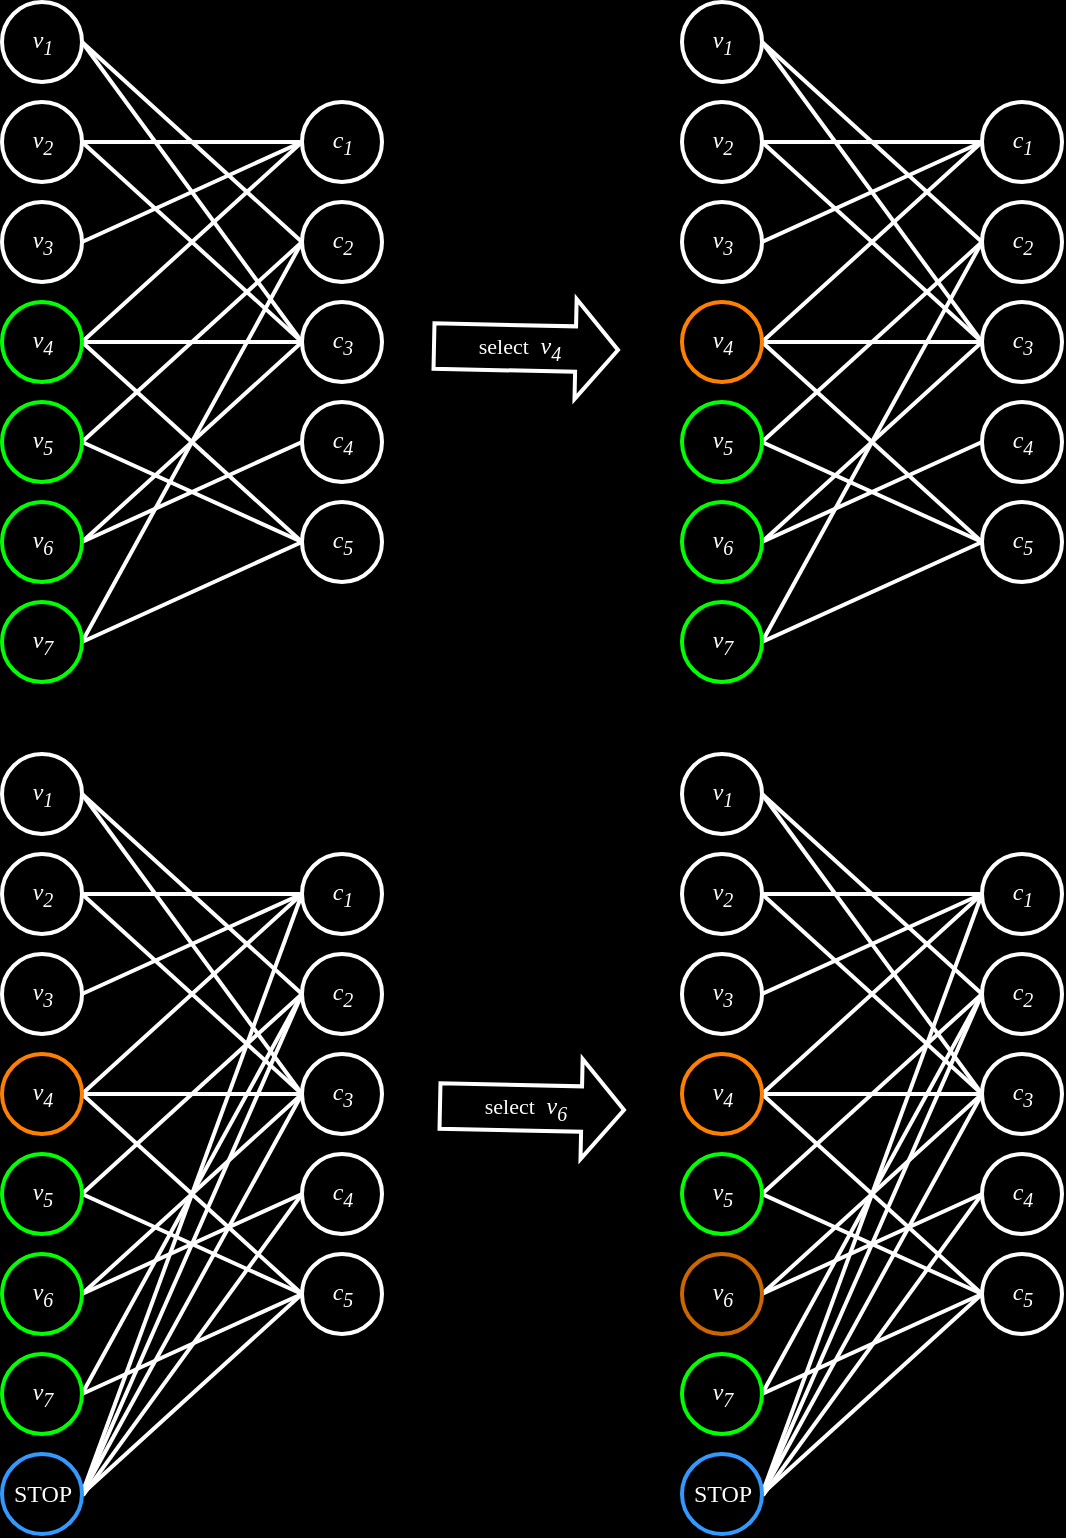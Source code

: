 <mxfile version="22.1.17" type="github">
  <diagram name="第 1 页" id="nhE841UUwjjlUFFot7gs">
    <mxGraphModel dx="1155" dy="654" grid="0" gridSize="10" guides="1" tooltips="1" connect="1" arrows="1" fold="1" page="1" pageScale="1" pageWidth="827" pageHeight="1169" background="#000000" math="0" shadow="0">
      <root>
        <mxCell id="0" />
        <mxCell id="1" parent="0" />
        <mxCell id="m7B9csSSpckp7PrpWBlc-17" style="edgeStyle=none;rounded=0;orthogonalLoop=1;jettySize=auto;html=1;exitX=1;exitY=0.5;exitDx=0;exitDy=0;entryX=0;entryY=0.5;entryDx=0;entryDy=0;strokeColor=#FFFFFF;endArrow=none;endFill=0;strokeWidth=2;" edge="1" parent="1" source="m7B9csSSpckp7PrpWBlc-4" target="m7B9csSSpckp7PrpWBlc-8">
          <mxGeometry relative="1" as="geometry" />
        </mxCell>
        <mxCell id="m7B9csSSpckp7PrpWBlc-20" style="edgeStyle=none;shape=connector;rounded=0;orthogonalLoop=1;jettySize=auto;html=1;exitX=1;exitY=0.5;exitDx=0;exitDy=0;entryX=0;entryY=0.5;entryDx=0;entryDy=0;labelBackgroundColor=default;strokeColor=#FFFFFF;align=center;verticalAlign=middle;fontFamily=Helvetica;fontSize=11;fontColor=default;endArrow=none;endFill=0;strokeWidth=2;" edge="1" parent="1" source="m7B9csSSpckp7PrpWBlc-1" target="m7B9csSSpckp7PrpWBlc-9">
          <mxGeometry relative="1" as="geometry" />
        </mxCell>
        <mxCell id="m7B9csSSpckp7PrpWBlc-22" style="edgeStyle=none;shape=connector;rounded=0;orthogonalLoop=1;jettySize=auto;html=1;exitX=1;exitY=0.5;exitDx=0;exitDy=0;entryX=0;entryY=0.5;entryDx=0;entryDy=0;labelBackgroundColor=default;strokeColor=#FFFFFF;align=center;verticalAlign=middle;fontFamily=Helvetica;fontSize=11;fontColor=default;endArrow=none;endFill=0;strokeWidth=2;" edge="1" parent="1" source="m7B9csSSpckp7PrpWBlc-1" target="m7B9csSSpckp7PrpWBlc-10">
          <mxGeometry relative="1" as="geometry" />
        </mxCell>
        <mxCell id="m7B9csSSpckp7PrpWBlc-1" value="&lt;i&gt;&lt;font face=&quot;Times New Roman&quot;&gt;v&lt;sub&gt;1&lt;/sub&gt;&lt;/font&gt;&lt;/i&gt;" style="ellipse;html=1;aspect=fixed;labelBackgroundColor=#000000;fontColor=#FFFFFF;fillColor=#000000;strokeColor=#FFFFFF;strokeWidth=2;" vertex="1" parent="1">
          <mxGeometry x="132" y="71" width="40" height="40" as="geometry" />
        </mxCell>
        <mxCell id="m7B9csSSpckp7PrpWBlc-19" style="edgeStyle=none;shape=connector;rounded=0;orthogonalLoop=1;jettySize=auto;html=1;exitX=1;exitY=0.5;exitDx=0;exitDy=0;labelBackgroundColor=default;strokeColor=#FFFFFF;align=center;verticalAlign=middle;fontFamily=Helvetica;fontSize=11;fontColor=default;endArrow=none;endFill=0;strokeWidth=2;" edge="1" parent="1" source="m7B9csSSpckp7PrpWBlc-2" target="m7B9csSSpckp7PrpWBlc-8">
          <mxGeometry relative="1" as="geometry" />
        </mxCell>
        <mxCell id="m7B9csSSpckp7PrpWBlc-23" style="edgeStyle=none;shape=connector;rounded=0;orthogonalLoop=1;jettySize=auto;html=1;exitX=1;exitY=0.5;exitDx=0;exitDy=0;labelBackgroundColor=default;strokeColor=#FFFFFF;align=center;verticalAlign=middle;fontFamily=Helvetica;fontSize=11;fontColor=default;endArrow=none;endFill=0;entryX=0;entryY=0.5;entryDx=0;entryDy=0;strokeWidth=2;" edge="1" parent="1" source="m7B9csSSpckp7PrpWBlc-2" target="m7B9csSSpckp7PrpWBlc-10">
          <mxGeometry relative="1" as="geometry">
            <mxPoint x="278" y="239.143" as="targetPoint" />
          </mxGeometry>
        </mxCell>
        <mxCell id="m7B9csSSpckp7PrpWBlc-2" value="&lt;i&gt;&lt;font face=&quot;Times New Roman&quot;&gt;v&lt;sub&gt;2&lt;/sub&gt;&lt;/font&gt;&lt;/i&gt;" style="ellipse;html=1;aspect=fixed;labelBackgroundColor=#000000;fontColor=#FFFFFF;fillColor=#000000;strokeColor=#FFFFFF;strokeWidth=2;" vertex="1" parent="1">
          <mxGeometry x="132" y="121" width="40" height="40" as="geometry" />
        </mxCell>
        <mxCell id="m7B9csSSpckp7PrpWBlc-21" style="edgeStyle=none;shape=connector;rounded=0;orthogonalLoop=1;jettySize=auto;html=1;exitX=1;exitY=0.5;exitDx=0;exitDy=0;entryX=0;entryY=0.5;entryDx=0;entryDy=0;labelBackgroundColor=default;strokeColor=#FFFFFF;align=center;verticalAlign=middle;fontFamily=Helvetica;fontSize=11;fontColor=default;endArrow=none;endFill=0;strokeWidth=2;" edge="1" parent="1" source="m7B9csSSpckp7PrpWBlc-3" target="m7B9csSSpckp7PrpWBlc-8">
          <mxGeometry relative="1" as="geometry" />
        </mxCell>
        <mxCell id="m7B9csSSpckp7PrpWBlc-3" value="&lt;i&gt;&lt;font face=&quot;Times New Roman&quot;&gt;v&lt;sub&gt;3&lt;/sub&gt;&lt;/font&gt;&lt;/i&gt;" style="ellipse;html=1;aspect=fixed;labelBackgroundColor=#000000;fontColor=#FFFFFF;fillColor=#000000;strokeColor=#FFFFFF;strokeWidth=2;" vertex="1" parent="1">
          <mxGeometry x="132" y="171" width="40" height="40" as="geometry" />
        </mxCell>
        <mxCell id="m7B9csSSpckp7PrpWBlc-25" style="edgeStyle=none;shape=connector;rounded=0;orthogonalLoop=1;jettySize=auto;html=1;exitX=1;exitY=0.5;exitDx=0;exitDy=0;entryX=0;entryY=0.5;entryDx=0;entryDy=0;labelBackgroundColor=default;strokeColor=#FFFFFF;align=center;verticalAlign=middle;fontFamily=Helvetica;fontSize=11;fontColor=default;endArrow=none;endFill=0;strokeWidth=2;" edge="1" parent="1" source="m7B9csSSpckp7PrpWBlc-4" target="m7B9csSSpckp7PrpWBlc-12">
          <mxGeometry relative="1" as="geometry" />
        </mxCell>
        <mxCell id="m7B9csSSpckp7PrpWBlc-29" style="edgeStyle=none;shape=connector;rounded=0;orthogonalLoop=1;jettySize=auto;html=1;exitX=1;exitY=0.5;exitDx=0;exitDy=0;entryX=0;entryY=0.5;entryDx=0;entryDy=0;labelBackgroundColor=default;strokeColor=#FFFFFF;align=center;verticalAlign=middle;fontFamily=Helvetica;fontSize=11;fontColor=default;endArrow=none;endFill=0;strokeWidth=2;" edge="1" parent="1" source="m7B9csSSpckp7PrpWBlc-4" target="m7B9csSSpckp7PrpWBlc-10">
          <mxGeometry relative="1" as="geometry" />
        </mxCell>
        <mxCell id="m7B9csSSpckp7PrpWBlc-4" value="&lt;i&gt;&lt;font face=&quot;Times New Roman&quot;&gt;v&lt;sub&gt;4&lt;/sub&gt;&lt;/font&gt;&lt;/i&gt;" style="ellipse;html=1;aspect=fixed;labelBackgroundColor=#000000;fontColor=#FFFFFF;fillColor=#000000;strokeColor=#00FF00;strokeWidth=2;" vertex="1" parent="1">
          <mxGeometry x="132" y="221" width="40" height="40" as="geometry" />
        </mxCell>
        <mxCell id="m7B9csSSpckp7PrpWBlc-24" style="edgeStyle=none;shape=connector;rounded=0;orthogonalLoop=1;jettySize=auto;html=1;exitX=1;exitY=0.5;exitDx=0;exitDy=0;entryX=0;entryY=0.5;entryDx=0;entryDy=0;labelBackgroundColor=default;strokeColor=#FFFFFF;align=center;verticalAlign=middle;fontFamily=Helvetica;fontSize=11;fontColor=default;endArrow=none;endFill=0;strokeWidth=2;" edge="1" parent="1" source="m7B9csSSpckp7PrpWBlc-5" target="m7B9csSSpckp7PrpWBlc-9">
          <mxGeometry relative="1" as="geometry" />
        </mxCell>
        <mxCell id="m7B9csSSpckp7PrpWBlc-30" style="edgeStyle=none;shape=connector;rounded=0;orthogonalLoop=1;jettySize=auto;html=1;exitX=1;exitY=0.5;exitDx=0;exitDy=0;entryX=0;entryY=0.5;entryDx=0;entryDy=0;labelBackgroundColor=default;strokeColor=#FFFFFF;align=center;verticalAlign=middle;fontFamily=Helvetica;fontSize=11;fontColor=default;endArrow=none;endFill=0;strokeWidth=2;" edge="1" parent="1" source="m7B9csSSpckp7PrpWBlc-5" target="m7B9csSSpckp7PrpWBlc-12">
          <mxGeometry relative="1" as="geometry" />
        </mxCell>
        <mxCell id="m7B9csSSpckp7PrpWBlc-5" value="&lt;i&gt;&lt;font face=&quot;Times New Roman&quot;&gt;v&lt;sub&gt;5&lt;/sub&gt;&lt;/font&gt;&lt;/i&gt;" style="ellipse;html=1;aspect=fixed;labelBackgroundColor=#000000;fontColor=#FFFFFF;fillColor=#000000;strokeColor=#00FF00;strokeWidth=2;" vertex="1" parent="1">
          <mxGeometry x="132" y="271" width="40" height="40" as="geometry" />
        </mxCell>
        <mxCell id="m7B9csSSpckp7PrpWBlc-26" style="edgeStyle=none;shape=connector;rounded=0;orthogonalLoop=1;jettySize=auto;html=1;exitX=1;exitY=0.5;exitDx=0;exitDy=0;entryX=0;entryY=0.5;entryDx=0;entryDy=0;labelBackgroundColor=default;strokeColor=#FFFFFF;align=center;verticalAlign=middle;fontFamily=Helvetica;fontSize=11;fontColor=default;endArrow=none;endFill=0;strokeWidth=2;" edge="1" parent="1" source="m7B9csSSpckp7PrpWBlc-6" target="m7B9csSSpckp7PrpWBlc-10">
          <mxGeometry relative="1" as="geometry" />
        </mxCell>
        <mxCell id="m7B9csSSpckp7PrpWBlc-28" style="edgeStyle=none;shape=connector;rounded=0;orthogonalLoop=1;jettySize=auto;html=1;exitX=1;exitY=0.5;exitDx=0;exitDy=0;entryX=0;entryY=0.5;entryDx=0;entryDy=0;labelBackgroundColor=default;strokeColor=#FFFFFF;align=center;verticalAlign=middle;fontFamily=Helvetica;fontSize=11;fontColor=default;endArrow=none;endFill=0;strokeWidth=2;" edge="1" parent="1" source="m7B9csSSpckp7PrpWBlc-6" target="m7B9csSSpckp7PrpWBlc-11">
          <mxGeometry relative="1" as="geometry" />
        </mxCell>
        <mxCell id="m7B9csSSpckp7PrpWBlc-6" value="&lt;i&gt;&lt;font face=&quot;Times New Roman&quot;&gt;v&lt;sub&gt;6&lt;/sub&gt;&lt;/font&gt;&lt;/i&gt;" style="ellipse;html=1;aspect=fixed;labelBackgroundColor=#000000;fontColor=#FFFFFF;fillColor=#000000;strokeColor=#00FF00;strokeWidth=2;" vertex="1" parent="1">
          <mxGeometry x="132" y="321" width="40" height="40" as="geometry" />
        </mxCell>
        <mxCell id="m7B9csSSpckp7PrpWBlc-27" style="edgeStyle=none;shape=connector;rounded=0;orthogonalLoop=1;jettySize=auto;html=1;exitX=1;exitY=0.5;exitDx=0;exitDy=0;entryX=0;entryY=0.5;entryDx=0;entryDy=0;labelBackgroundColor=default;strokeColor=#FFFFFF;align=center;verticalAlign=middle;fontFamily=Helvetica;fontSize=11;fontColor=default;endArrow=none;endFill=0;strokeWidth=2;" edge="1" parent="1" source="m7B9csSSpckp7PrpWBlc-7" target="m7B9csSSpckp7PrpWBlc-12">
          <mxGeometry relative="1" as="geometry" />
        </mxCell>
        <mxCell id="m7B9csSSpckp7PrpWBlc-31" style="edgeStyle=none;shape=connector;rounded=0;orthogonalLoop=1;jettySize=auto;html=1;exitX=1;exitY=0.5;exitDx=0;exitDy=0;entryX=0;entryY=0.5;entryDx=0;entryDy=0;labelBackgroundColor=default;strokeColor=#FFFFFF;align=center;verticalAlign=middle;fontFamily=Helvetica;fontSize=11;fontColor=default;endArrow=none;endFill=0;strokeWidth=2;" edge="1" parent="1" source="m7B9csSSpckp7PrpWBlc-7" target="m7B9csSSpckp7PrpWBlc-9">
          <mxGeometry relative="1" as="geometry" />
        </mxCell>
        <mxCell id="m7B9csSSpckp7PrpWBlc-7" value="&lt;i&gt;&lt;font face=&quot;Times New Roman&quot;&gt;v&lt;sub&gt;7&lt;/sub&gt;&lt;/font&gt;&lt;/i&gt;" style="ellipse;html=1;aspect=fixed;labelBackgroundColor=#000000;fontColor=#FFFFFF;fillColor=#000000;strokeColor=#00FF00;strokeWidth=2;" vertex="1" parent="1">
          <mxGeometry x="132" y="371" width="40" height="40" as="geometry" />
        </mxCell>
        <mxCell id="m7B9csSSpckp7PrpWBlc-8" value="&lt;i&gt;&lt;font face=&quot;Times New Roman&quot;&gt;c&lt;sub&gt;1&lt;/sub&gt;&lt;/font&gt;&lt;/i&gt;" style="ellipse;html=1;aspect=fixed;labelBackgroundColor=#000000;fontColor=#FFFFFF;fillColor=#000000;strokeColor=#FFFFFF;strokeWidth=2;" vertex="1" parent="1">
          <mxGeometry x="282" y="121" width="40" height="40" as="geometry" />
        </mxCell>
        <mxCell id="m7B9csSSpckp7PrpWBlc-9" value="&lt;i&gt;&lt;font face=&quot;Times New Roman&quot;&gt;c&lt;sub&gt;2&lt;/sub&gt;&lt;/font&gt;&lt;/i&gt;" style="ellipse;html=1;aspect=fixed;labelBackgroundColor=#000000;fontColor=#FFFFFF;fillColor=#000000;strokeColor=#FFFFFF;strokeWidth=2;" vertex="1" parent="1">
          <mxGeometry x="282" y="171" width="40" height="40" as="geometry" />
        </mxCell>
        <mxCell id="m7B9csSSpckp7PrpWBlc-10" value="&lt;i&gt;&lt;font face=&quot;Times New Roman&quot;&gt;c&lt;sub&gt;3&lt;/sub&gt;&lt;/font&gt;&lt;/i&gt;" style="ellipse;html=1;aspect=fixed;labelBackgroundColor=#000000;fontColor=#FFFFFF;fillColor=#000000;strokeColor=#FFFFFF;strokeWidth=2;" vertex="1" parent="1">
          <mxGeometry x="282" y="221" width="40" height="40" as="geometry" />
        </mxCell>
        <mxCell id="m7B9csSSpckp7PrpWBlc-11" value="&lt;i&gt;&lt;font face=&quot;Times New Roman&quot;&gt;c&lt;sub&gt;4&lt;/sub&gt;&lt;/font&gt;&lt;/i&gt;" style="ellipse;html=1;aspect=fixed;labelBackgroundColor=#000000;fontColor=#FFFFFF;fillColor=#000000;strokeColor=#FFFFFF;strokeWidth=2;" vertex="1" parent="1">
          <mxGeometry x="282" y="271" width="40" height="40" as="geometry" />
        </mxCell>
        <mxCell id="m7B9csSSpckp7PrpWBlc-12" value="&lt;i&gt;&lt;font face=&quot;Times New Roman&quot;&gt;c&lt;sub&gt;5&lt;/sub&gt;&lt;/font&gt;&lt;/i&gt;" style="ellipse;html=1;aspect=fixed;labelBackgroundColor=#000000;fontColor=#FFFFFF;fillColor=#000000;strokeColor=#FFFFFF;strokeWidth=2;" vertex="1" parent="1">
          <mxGeometry x="282" y="321" width="40" height="40" as="geometry" />
        </mxCell>
        <mxCell id="m7B9csSSpckp7PrpWBlc-32" style="edgeStyle=none;rounded=0;orthogonalLoop=1;jettySize=auto;html=1;exitX=1;exitY=0.5;exitDx=0;exitDy=0;entryX=0;entryY=0.5;entryDx=0;entryDy=0;strokeColor=#FFFFFF;endArrow=none;endFill=0;strokeWidth=2;" edge="1" parent="1" source="m7B9csSSpckp7PrpWBlc-43" target="m7B9csSSpckp7PrpWBlc-53">
          <mxGeometry relative="1" as="geometry" />
        </mxCell>
        <mxCell id="m7B9csSSpckp7PrpWBlc-33" style="edgeStyle=none;shape=connector;rounded=0;orthogonalLoop=1;jettySize=auto;html=1;exitX=1;exitY=0.5;exitDx=0;exitDy=0;entryX=0;entryY=0.5;entryDx=0;entryDy=0;labelBackgroundColor=default;strokeColor=#FFFFFF;align=center;verticalAlign=middle;fontFamily=Helvetica;fontSize=11;fontColor=default;endArrow=none;endFill=0;strokeWidth=2;" edge="1" parent="1" source="m7B9csSSpckp7PrpWBlc-35" target="m7B9csSSpckp7PrpWBlc-54">
          <mxGeometry relative="1" as="geometry" />
        </mxCell>
        <mxCell id="m7B9csSSpckp7PrpWBlc-34" style="edgeStyle=none;shape=connector;rounded=0;orthogonalLoop=1;jettySize=auto;html=1;exitX=1;exitY=0.5;exitDx=0;exitDy=0;entryX=0;entryY=0.5;entryDx=0;entryDy=0;labelBackgroundColor=default;strokeColor=#FFFFFF;align=center;verticalAlign=middle;fontFamily=Helvetica;fontSize=11;fontColor=default;endArrow=none;endFill=0;strokeWidth=2;" edge="1" parent="1" source="m7B9csSSpckp7PrpWBlc-35" target="m7B9csSSpckp7PrpWBlc-55">
          <mxGeometry relative="1" as="geometry" />
        </mxCell>
        <mxCell id="m7B9csSSpckp7PrpWBlc-35" value="&lt;i&gt;&lt;font face=&quot;Times New Roman&quot;&gt;v&lt;sub&gt;1&lt;/sub&gt;&lt;/font&gt;&lt;/i&gt;" style="ellipse;html=1;aspect=fixed;labelBackgroundColor=#000000;fontColor=#FFFFFF;fillColor=#000000;strokeColor=#FFFFFF;strokeWidth=2;" vertex="1" parent="1">
          <mxGeometry x="472" y="71" width="40" height="40" as="geometry" />
        </mxCell>
        <mxCell id="m7B9csSSpckp7PrpWBlc-36" style="edgeStyle=none;shape=connector;rounded=0;orthogonalLoop=1;jettySize=auto;html=1;exitX=1;exitY=0.5;exitDx=0;exitDy=0;labelBackgroundColor=default;strokeColor=#FFFFFF;align=center;verticalAlign=middle;fontFamily=Helvetica;fontSize=11;fontColor=default;endArrow=none;endFill=0;strokeWidth=2;" edge="1" parent="1" source="m7B9csSSpckp7PrpWBlc-38" target="m7B9csSSpckp7PrpWBlc-53">
          <mxGeometry relative="1" as="geometry" />
        </mxCell>
        <mxCell id="m7B9csSSpckp7PrpWBlc-37" style="edgeStyle=none;shape=connector;rounded=0;orthogonalLoop=1;jettySize=auto;html=1;exitX=1;exitY=0.5;exitDx=0;exitDy=0;labelBackgroundColor=default;strokeColor=#FFFFFF;align=center;verticalAlign=middle;fontFamily=Helvetica;fontSize=11;fontColor=default;endArrow=none;endFill=0;entryX=0;entryY=0.5;entryDx=0;entryDy=0;strokeWidth=2;" edge="1" parent="1" source="m7B9csSSpckp7PrpWBlc-38" target="m7B9csSSpckp7PrpWBlc-55">
          <mxGeometry relative="1" as="geometry">
            <mxPoint x="618" y="239.143" as="targetPoint" />
          </mxGeometry>
        </mxCell>
        <mxCell id="m7B9csSSpckp7PrpWBlc-38" value="&lt;i&gt;&lt;font face=&quot;Times New Roman&quot;&gt;v&lt;sub&gt;2&lt;/sub&gt;&lt;/font&gt;&lt;/i&gt;" style="ellipse;html=1;aspect=fixed;labelBackgroundColor=#000000;fontColor=#FFFFFF;fillColor=#000000;strokeColor=#FFFFFF;strokeWidth=2;" vertex="1" parent="1">
          <mxGeometry x="472" y="121" width="40" height="40" as="geometry" />
        </mxCell>
        <mxCell id="m7B9csSSpckp7PrpWBlc-39" style="edgeStyle=none;shape=connector;rounded=0;orthogonalLoop=1;jettySize=auto;html=1;exitX=1;exitY=0.5;exitDx=0;exitDy=0;entryX=0;entryY=0.5;entryDx=0;entryDy=0;labelBackgroundColor=default;strokeColor=#FFFFFF;align=center;verticalAlign=middle;fontFamily=Helvetica;fontSize=11;fontColor=default;endArrow=none;endFill=0;strokeWidth=2;" edge="1" parent="1" source="m7B9csSSpckp7PrpWBlc-40" target="m7B9csSSpckp7PrpWBlc-53">
          <mxGeometry relative="1" as="geometry" />
        </mxCell>
        <mxCell id="m7B9csSSpckp7PrpWBlc-40" value="&lt;i&gt;&lt;font face=&quot;Times New Roman&quot;&gt;v&lt;sub&gt;3&lt;/sub&gt;&lt;/font&gt;&lt;/i&gt;" style="ellipse;html=1;aspect=fixed;labelBackgroundColor=#000000;fontColor=#FFFFFF;fillColor=#000000;strokeColor=#FFFFFF;strokeWidth=2;" vertex="1" parent="1">
          <mxGeometry x="472" y="171" width="40" height="40" as="geometry" />
        </mxCell>
        <mxCell id="m7B9csSSpckp7PrpWBlc-41" style="edgeStyle=none;shape=connector;rounded=0;orthogonalLoop=1;jettySize=auto;html=1;exitX=1;exitY=0.5;exitDx=0;exitDy=0;entryX=0;entryY=0.5;entryDx=0;entryDy=0;labelBackgroundColor=default;strokeColor=#FFFFFF;align=center;verticalAlign=middle;fontFamily=Helvetica;fontSize=11;fontColor=default;endArrow=none;endFill=0;strokeWidth=2;" edge="1" parent="1" source="m7B9csSSpckp7PrpWBlc-43" target="m7B9csSSpckp7PrpWBlc-57">
          <mxGeometry relative="1" as="geometry" />
        </mxCell>
        <mxCell id="m7B9csSSpckp7PrpWBlc-42" style="edgeStyle=none;shape=connector;rounded=0;orthogonalLoop=1;jettySize=auto;html=1;exitX=1;exitY=0.5;exitDx=0;exitDy=0;entryX=0;entryY=0.5;entryDx=0;entryDy=0;labelBackgroundColor=default;strokeColor=#FFFFFF;align=center;verticalAlign=middle;fontFamily=Helvetica;fontSize=11;fontColor=default;endArrow=none;endFill=0;strokeWidth=2;" edge="1" parent="1" source="m7B9csSSpckp7PrpWBlc-43" target="m7B9csSSpckp7PrpWBlc-55">
          <mxGeometry relative="1" as="geometry" />
        </mxCell>
        <mxCell id="m7B9csSSpckp7PrpWBlc-43" value="&lt;i&gt;&lt;font face=&quot;Times New Roman&quot;&gt;v&lt;sub&gt;4&lt;/sub&gt;&lt;/font&gt;&lt;/i&gt;" style="ellipse;html=1;aspect=fixed;labelBackgroundColor=#000000;fontColor=#FFFFFF;fillColor=#000000;strokeColor=#FF8000;strokeWidth=2;" vertex="1" parent="1">
          <mxGeometry x="472" y="221" width="40" height="40" as="geometry" />
        </mxCell>
        <mxCell id="m7B9csSSpckp7PrpWBlc-44" style="edgeStyle=none;shape=connector;rounded=0;orthogonalLoop=1;jettySize=auto;html=1;exitX=1;exitY=0.5;exitDx=0;exitDy=0;entryX=0;entryY=0.5;entryDx=0;entryDy=0;labelBackgroundColor=default;strokeColor=#FFFFFF;align=center;verticalAlign=middle;fontFamily=Helvetica;fontSize=11;fontColor=default;endArrow=none;endFill=0;strokeWidth=2;" edge="1" parent="1" source="m7B9csSSpckp7PrpWBlc-46" target="m7B9csSSpckp7PrpWBlc-54">
          <mxGeometry relative="1" as="geometry" />
        </mxCell>
        <mxCell id="m7B9csSSpckp7PrpWBlc-45" style="edgeStyle=none;shape=connector;rounded=0;orthogonalLoop=1;jettySize=auto;html=1;exitX=1;exitY=0.5;exitDx=0;exitDy=0;entryX=0;entryY=0.5;entryDx=0;entryDy=0;labelBackgroundColor=default;strokeColor=#FFFFFF;align=center;verticalAlign=middle;fontFamily=Helvetica;fontSize=11;fontColor=default;endArrow=none;endFill=0;strokeWidth=2;" edge="1" parent="1" source="m7B9csSSpckp7PrpWBlc-46" target="m7B9csSSpckp7PrpWBlc-57">
          <mxGeometry relative="1" as="geometry" />
        </mxCell>
        <mxCell id="m7B9csSSpckp7PrpWBlc-46" value="&lt;i&gt;&lt;font face=&quot;Times New Roman&quot;&gt;v&lt;sub&gt;5&lt;/sub&gt;&lt;/font&gt;&lt;/i&gt;" style="ellipse;html=1;aspect=fixed;labelBackgroundColor=#000000;fontColor=#FFFFFF;fillColor=#000000;strokeColor=#00FF00;strokeWidth=2;" vertex="1" parent="1">
          <mxGeometry x="472" y="271" width="40" height="40" as="geometry" />
        </mxCell>
        <mxCell id="m7B9csSSpckp7PrpWBlc-47" style="edgeStyle=none;shape=connector;rounded=0;orthogonalLoop=1;jettySize=auto;html=1;exitX=1;exitY=0.5;exitDx=0;exitDy=0;entryX=0;entryY=0.5;entryDx=0;entryDy=0;labelBackgroundColor=default;strokeColor=#FFFFFF;align=center;verticalAlign=middle;fontFamily=Helvetica;fontSize=11;fontColor=default;endArrow=none;endFill=0;strokeWidth=2;" edge="1" parent="1" source="m7B9csSSpckp7PrpWBlc-49" target="m7B9csSSpckp7PrpWBlc-55">
          <mxGeometry relative="1" as="geometry" />
        </mxCell>
        <mxCell id="m7B9csSSpckp7PrpWBlc-48" style="edgeStyle=none;shape=connector;rounded=0;orthogonalLoop=1;jettySize=auto;html=1;exitX=1;exitY=0.5;exitDx=0;exitDy=0;entryX=0;entryY=0.5;entryDx=0;entryDy=0;labelBackgroundColor=default;strokeColor=#FFFFFF;align=center;verticalAlign=middle;fontFamily=Helvetica;fontSize=11;fontColor=default;endArrow=none;endFill=0;strokeWidth=2;" edge="1" parent="1" source="m7B9csSSpckp7PrpWBlc-49" target="m7B9csSSpckp7PrpWBlc-56">
          <mxGeometry relative="1" as="geometry" />
        </mxCell>
        <mxCell id="m7B9csSSpckp7PrpWBlc-49" value="&lt;i&gt;&lt;font face=&quot;Times New Roman&quot;&gt;v&lt;sub&gt;6&lt;/sub&gt;&lt;/font&gt;&lt;/i&gt;" style="ellipse;html=1;aspect=fixed;labelBackgroundColor=#000000;fontColor=#FFFFFF;fillColor=#000000;strokeColor=#00FF00;strokeWidth=2;" vertex="1" parent="1">
          <mxGeometry x="472" y="321" width="40" height="40" as="geometry" />
        </mxCell>
        <mxCell id="m7B9csSSpckp7PrpWBlc-50" style="edgeStyle=none;shape=connector;rounded=0;orthogonalLoop=1;jettySize=auto;html=1;exitX=1;exitY=0.5;exitDx=0;exitDy=0;entryX=0;entryY=0.5;entryDx=0;entryDy=0;labelBackgroundColor=default;strokeColor=#FFFFFF;align=center;verticalAlign=middle;fontFamily=Helvetica;fontSize=11;fontColor=default;endArrow=none;endFill=0;strokeWidth=2;" edge="1" parent="1" source="m7B9csSSpckp7PrpWBlc-52" target="m7B9csSSpckp7PrpWBlc-57">
          <mxGeometry relative="1" as="geometry" />
        </mxCell>
        <mxCell id="m7B9csSSpckp7PrpWBlc-51" style="edgeStyle=none;shape=connector;rounded=0;orthogonalLoop=1;jettySize=auto;html=1;exitX=1;exitY=0.5;exitDx=0;exitDy=0;entryX=0;entryY=0.5;entryDx=0;entryDy=0;labelBackgroundColor=default;strokeColor=#FFFFFF;align=center;verticalAlign=middle;fontFamily=Helvetica;fontSize=11;fontColor=default;endArrow=none;endFill=0;strokeWidth=2;" edge="1" parent="1" source="m7B9csSSpckp7PrpWBlc-52" target="m7B9csSSpckp7PrpWBlc-54">
          <mxGeometry relative="1" as="geometry" />
        </mxCell>
        <mxCell id="m7B9csSSpckp7PrpWBlc-52" value="&lt;i&gt;&lt;font face=&quot;Times New Roman&quot;&gt;v&lt;sub&gt;7&lt;/sub&gt;&lt;/font&gt;&lt;/i&gt;" style="ellipse;html=1;aspect=fixed;labelBackgroundColor=#000000;fontColor=#FFFFFF;fillColor=#000000;strokeColor=#00FF00;strokeWidth=2;" vertex="1" parent="1">
          <mxGeometry x="472" y="371" width="40" height="40" as="geometry" />
        </mxCell>
        <mxCell id="m7B9csSSpckp7PrpWBlc-53" value="&lt;i&gt;&lt;font face=&quot;Times New Roman&quot;&gt;c&lt;sub&gt;1&lt;/sub&gt;&lt;/font&gt;&lt;/i&gt;" style="ellipse;html=1;aspect=fixed;labelBackgroundColor=#000000;fontColor=#FFFFFF;fillColor=#000000;strokeColor=#FFFFFF;strokeWidth=2;" vertex="1" parent="1">
          <mxGeometry x="622" y="121" width="40" height="40" as="geometry" />
        </mxCell>
        <mxCell id="m7B9csSSpckp7PrpWBlc-54" value="&lt;i&gt;&lt;font face=&quot;Times New Roman&quot;&gt;c&lt;sub&gt;2&lt;/sub&gt;&lt;/font&gt;&lt;/i&gt;" style="ellipse;html=1;aspect=fixed;labelBackgroundColor=#000000;fontColor=#FFFFFF;fillColor=#000000;strokeColor=#FFFFFF;strokeWidth=2;" vertex="1" parent="1">
          <mxGeometry x="622" y="171" width="40" height="40" as="geometry" />
        </mxCell>
        <mxCell id="m7B9csSSpckp7PrpWBlc-55" value="&lt;i&gt;&lt;font face=&quot;Times New Roman&quot;&gt;c&lt;sub&gt;3&lt;/sub&gt;&lt;/font&gt;&lt;/i&gt;" style="ellipse;html=1;aspect=fixed;labelBackgroundColor=#000000;fontColor=#FFFFFF;fillColor=#000000;strokeColor=#FFFFFF;strokeWidth=2;" vertex="1" parent="1">
          <mxGeometry x="622" y="221" width="40" height="40" as="geometry" />
        </mxCell>
        <mxCell id="m7B9csSSpckp7PrpWBlc-56" value="&lt;i&gt;&lt;font face=&quot;Times New Roman&quot;&gt;c&lt;sub&gt;4&lt;/sub&gt;&lt;/font&gt;&lt;/i&gt;" style="ellipse;html=1;aspect=fixed;labelBackgroundColor=#000000;fontColor=#FFFFFF;fillColor=#000000;strokeColor=#FFFFFF;strokeWidth=2;" vertex="1" parent="1">
          <mxGeometry x="622" y="271" width="40" height="40" as="geometry" />
        </mxCell>
        <mxCell id="m7B9csSSpckp7PrpWBlc-57" value="&lt;i&gt;&lt;font face=&quot;Times New Roman&quot;&gt;c&lt;sub&gt;5&lt;/sub&gt;&lt;/font&gt;&lt;/i&gt;" style="ellipse;html=1;aspect=fixed;labelBackgroundColor=#000000;fontColor=#FFFFFF;fillColor=#000000;strokeColor=#FFFFFF;strokeWidth=2;" vertex="1" parent="1">
          <mxGeometry x="622" y="321" width="40" height="40" as="geometry" />
        </mxCell>
        <mxCell id="m7B9csSSpckp7PrpWBlc-58" value="" style="shape=flexArrow;endArrow=classic;html=1;rounded=0;labelBackgroundColor=default;strokeColor=#FFFFFF;align=center;verticalAlign=middle;fontFamily=Helvetica;fontSize=11;fontColor=default;edgeStyle=none;endWidth=25.306;endSize=6.406;width=21.714;strokeWidth=2;" edge="1" parent="1">
          <mxGeometry width="50" height="50" relative="1" as="geometry">
            <mxPoint x="347" y="243" as="sourcePoint" />
            <mxPoint x="441" y="245" as="targetPoint" />
          </mxGeometry>
        </mxCell>
        <mxCell id="m7B9csSSpckp7PrpWBlc-59" value="&lt;font face=&quot;Times New Roman&quot;&gt;select&amp;nbsp;&lt;/font&gt;&amp;nbsp;&lt;i style=&quot;border-color: var(--border-color); font-size: 12px;&quot;&gt;&lt;font style=&quot;border-color: var(--border-color);&quot; face=&quot;Times New Roman&quot;&gt;v&lt;sub style=&quot;border-color: var(--border-color);&quot;&gt;4&lt;/sub&gt;&lt;/font&gt;&lt;/i&gt;&amp;nbsp;" style="edgeLabel;html=1;align=center;verticalAlign=bottom;resizable=0;points=[];fontSize=11;fontFamily=Helvetica;fontColor=#FFFFFF;labelBackgroundColor=#000000;" vertex="1" connectable="0" parent="m7B9csSSpckp7PrpWBlc-58">
          <mxGeometry x="0.049" y="-2" relative="1" as="geometry">
            <mxPoint x="-5" y="8" as="offset" />
          </mxGeometry>
        </mxCell>
        <mxCell id="m7B9csSSpckp7PrpWBlc-60" style="edgeStyle=none;rounded=0;orthogonalLoop=1;jettySize=auto;html=1;exitX=1;exitY=0.5;exitDx=0;exitDy=0;entryX=0;entryY=0.5;entryDx=0;entryDy=0;strokeColor=#FFFFFF;endArrow=none;endFill=0;strokeWidth=2;" edge="1" parent="1" source="m7B9csSSpckp7PrpWBlc-71" target="m7B9csSSpckp7PrpWBlc-81">
          <mxGeometry relative="1" as="geometry" />
        </mxCell>
        <mxCell id="m7B9csSSpckp7PrpWBlc-61" style="edgeStyle=none;shape=connector;rounded=0;orthogonalLoop=1;jettySize=auto;html=1;exitX=1;exitY=0.5;exitDx=0;exitDy=0;entryX=0;entryY=0.5;entryDx=0;entryDy=0;labelBackgroundColor=default;strokeColor=#FFFFFF;align=center;verticalAlign=middle;fontFamily=Helvetica;fontSize=11;fontColor=default;endArrow=none;endFill=0;strokeWidth=2;" edge="1" parent="1" source="m7B9csSSpckp7PrpWBlc-63" target="m7B9csSSpckp7PrpWBlc-82">
          <mxGeometry relative="1" as="geometry" />
        </mxCell>
        <mxCell id="m7B9csSSpckp7PrpWBlc-62" style="edgeStyle=none;shape=connector;rounded=0;orthogonalLoop=1;jettySize=auto;html=1;exitX=1;exitY=0.5;exitDx=0;exitDy=0;entryX=0;entryY=0.5;entryDx=0;entryDy=0;labelBackgroundColor=default;strokeColor=#FFFFFF;align=center;verticalAlign=middle;fontFamily=Helvetica;fontSize=11;fontColor=default;endArrow=none;endFill=0;strokeWidth=2;" edge="1" parent="1" source="m7B9csSSpckp7PrpWBlc-63" target="m7B9csSSpckp7PrpWBlc-83">
          <mxGeometry relative="1" as="geometry" />
        </mxCell>
        <mxCell id="m7B9csSSpckp7PrpWBlc-63" value="&lt;i&gt;&lt;font face=&quot;Times New Roman&quot;&gt;v&lt;sub&gt;1&lt;/sub&gt;&lt;/font&gt;&lt;/i&gt;" style="ellipse;html=1;aspect=fixed;labelBackgroundColor=#000000;fontColor=#FFFFFF;fillColor=#000000;strokeColor=#FFFFFF;strokeWidth=2;" vertex="1" parent="1">
          <mxGeometry x="132" y="447" width="40" height="40" as="geometry" />
        </mxCell>
        <mxCell id="m7B9csSSpckp7PrpWBlc-64" style="edgeStyle=none;shape=connector;rounded=0;orthogonalLoop=1;jettySize=auto;html=1;exitX=1;exitY=0.5;exitDx=0;exitDy=0;labelBackgroundColor=default;strokeColor=#FFFFFF;align=center;verticalAlign=middle;fontFamily=Helvetica;fontSize=11;fontColor=default;endArrow=none;endFill=0;strokeWidth=2;" edge="1" parent="1" source="m7B9csSSpckp7PrpWBlc-66" target="m7B9csSSpckp7PrpWBlc-81">
          <mxGeometry relative="1" as="geometry" />
        </mxCell>
        <mxCell id="m7B9csSSpckp7PrpWBlc-65" style="edgeStyle=none;shape=connector;rounded=0;orthogonalLoop=1;jettySize=auto;html=1;exitX=1;exitY=0.5;exitDx=0;exitDy=0;labelBackgroundColor=default;strokeColor=#FFFFFF;align=center;verticalAlign=middle;fontFamily=Helvetica;fontSize=11;fontColor=default;endArrow=none;endFill=0;entryX=0;entryY=0.5;entryDx=0;entryDy=0;strokeWidth=2;" edge="1" parent="1" source="m7B9csSSpckp7PrpWBlc-66" target="m7B9csSSpckp7PrpWBlc-83">
          <mxGeometry relative="1" as="geometry">
            <mxPoint x="278" y="615.143" as="targetPoint" />
          </mxGeometry>
        </mxCell>
        <mxCell id="m7B9csSSpckp7PrpWBlc-66" value="&lt;i&gt;&lt;font face=&quot;Times New Roman&quot;&gt;v&lt;sub&gt;2&lt;/sub&gt;&lt;/font&gt;&lt;/i&gt;" style="ellipse;html=1;aspect=fixed;labelBackgroundColor=#000000;fontColor=#FFFFFF;fillColor=#000000;strokeColor=#FFFFFF;strokeWidth=2;" vertex="1" parent="1">
          <mxGeometry x="132" y="497" width="40" height="40" as="geometry" />
        </mxCell>
        <mxCell id="m7B9csSSpckp7PrpWBlc-67" style="edgeStyle=none;shape=connector;rounded=0;orthogonalLoop=1;jettySize=auto;html=1;exitX=1;exitY=0.5;exitDx=0;exitDy=0;entryX=0;entryY=0.5;entryDx=0;entryDy=0;labelBackgroundColor=default;strokeColor=#FFFFFF;align=center;verticalAlign=middle;fontFamily=Helvetica;fontSize=11;fontColor=default;endArrow=none;endFill=0;strokeWidth=2;" edge="1" parent="1" source="m7B9csSSpckp7PrpWBlc-68" target="m7B9csSSpckp7PrpWBlc-81">
          <mxGeometry relative="1" as="geometry" />
        </mxCell>
        <mxCell id="m7B9csSSpckp7PrpWBlc-68" value="&lt;i&gt;&lt;font face=&quot;Times New Roman&quot;&gt;v&lt;sub&gt;3&lt;/sub&gt;&lt;/font&gt;&lt;/i&gt;" style="ellipse;html=1;aspect=fixed;labelBackgroundColor=#000000;fontColor=#FFFFFF;fillColor=#000000;strokeColor=#FFFFFF;strokeWidth=2;" vertex="1" parent="1">
          <mxGeometry x="132" y="547" width="40" height="40" as="geometry" />
        </mxCell>
        <mxCell id="m7B9csSSpckp7PrpWBlc-69" style="edgeStyle=none;shape=connector;rounded=0;orthogonalLoop=1;jettySize=auto;html=1;exitX=1;exitY=0.5;exitDx=0;exitDy=0;entryX=0;entryY=0.5;entryDx=0;entryDy=0;labelBackgroundColor=default;strokeColor=#FFFFFF;align=center;verticalAlign=middle;fontFamily=Helvetica;fontSize=11;fontColor=default;endArrow=none;endFill=0;strokeWidth=2;" edge="1" parent="1" source="m7B9csSSpckp7PrpWBlc-71" target="m7B9csSSpckp7PrpWBlc-85">
          <mxGeometry relative="1" as="geometry" />
        </mxCell>
        <mxCell id="m7B9csSSpckp7PrpWBlc-70" style="edgeStyle=none;shape=connector;rounded=0;orthogonalLoop=1;jettySize=auto;html=1;exitX=1;exitY=0.5;exitDx=0;exitDy=0;entryX=0;entryY=0.5;entryDx=0;entryDy=0;labelBackgroundColor=default;strokeColor=#FFFFFF;align=center;verticalAlign=middle;fontFamily=Helvetica;fontSize=11;fontColor=default;endArrow=none;endFill=0;strokeWidth=2;" edge="1" parent="1" source="m7B9csSSpckp7PrpWBlc-71" target="m7B9csSSpckp7PrpWBlc-83">
          <mxGeometry relative="1" as="geometry" />
        </mxCell>
        <mxCell id="m7B9csSSpckp7PrpWBlc-71" value="&lt;i&gt;&lt;font face=&quot;Times New Roman&quot;&gt;v&lt;sub&gt;4&lt;/sub&gt;&lt;/font&gt;&lt;/i&gt;" style="ellipse;html=1;aspect=fixed;labelBackgroundColor=#000000;fontColor=#FFFFFF;fillColor=#000000;strokeColor=#FF8000;strokeWidth=2;" vertex="1" parent="1">
          <mxGeometry x="132" y="597" width="40" height="40" as="geometry" />
        </mxCell>
        <mxCell id="m7B9csSSpckp7PrpWBlc-72" style="edgeStyle=none;shape=connector;rounded=0;orthogonalLoop=1;jettySize=auto;html=1;exitX=1;exitY=0.5;exitDx=0;exitDy=0;entryX=0;entryY=0.5;entryDx=0;entryDy=0;labelBackgroundColor=default;strokeColor=#FFFFFF;align=center;verticalAlign=middle;fontFamily=Helvetica;fontSize=11;fontColor=default;endArrow=none;endFill=0;strokeWidth=2;" edge="1" parent="1" source="m7B9csSSpckp7PrpWBlc-74" target="m7B9csSSpckp7PrpWBlc-82">
          <mxGeometry relative="1" as="geometry" />
        </mxCell>
        <mxCell id="m7B9csSSpckp7PrpWBlc-73" style="edgeStyle=none;shape=connector;rounded=0;orthogonalLoop=1;jettySize=auto;html=1;exitX=1;exitY=0.5;exitDx=0;exitDy=0;entryX=0;entryY=0.5;entryDx=0;entryDy=0;labelBackgroundColor=default;strokeColor=#FFFFFF;align=center;verticalAlign=middle;fontFamily=Helvetica;fontSize=11;fontColor=default;endArrow=none;endFill=0;strokeWidth=2;" edge="1" parent="1" source="m7B9csSSpckp7PrpWBlc-74" target="m7B9csSSpckp7PrpWBlc-85">
          <mxGeometry relative="1" as="geometry" />
        </mxCell>
        <mxCell id="m7B9csSSpckp7PrpWBlc-74" value="&lt;i&gt;&lt;font face=&quot;Times New Roman&quot;&gt;v&lt;sub&gt;5&lt;/sub&gt;&lt;/font&gt;&lt;/i&gt;" style="ellipse;html=1;aspect=fixed;labelBackgroundColor=#000000;fontColor=#FFFFFF;fillColor=#000000;strokeColor=#00FF00;strokeWidth=2;" vertex="1" parent="1">
          <mxGeometry x="132" y="647" width="40" height="40" as="geometry" />
        </mxCell>
        <mxCell id="m7B9csSSpckp7PrpWBlc-75" style="edgeStyle=none;shape=connector;rounded=0;orthogonalLoop=1;jettySize=auto;html=1;exitX=1;exitY=0.5;exitDx=0;exitDy=0;entryX=0;entryY=0.5;entryDx=0;entryDy=0;labelBackgroundColor=default;strokeColor=#FFFFFF;align=center;verticalAlign=middle;fontFamily=Helvetica;fontSize=11;fontColor=default;endArrow=none;endFill=0;strokeWidth=2;" edge="1" parent="1" source="m7B9csSSpckp7PrpWBlc-77" target="m7B9csSSpckp7PrpWBlc-83">
          <mxGeometry relative="1" as="geometry" />
        </mxCell>
        <mxCell id="m7B9csSSpckp7PrpWBlc-76" style="edgeStyle=none;shape=connector;rounded=0;orthogonalLoop=1;jettySize=auto;html=1;exitX=1;exitY=0.5;exitDx=0;exitDy=0;entryX=0;entryY=0.5;entryDx=0;entryDy=0;labelBackgroundColor=default;strokeColor=#FFFFFF;align=center;verticalAlign=middle;fontFamily=Helvetica;fontSize=11;fontColor=default;endArrow=none;endFill=0;strokeWidth=2;" edge="1" parent="1" source="m7B9csSSpckp7PrpWBlc-77" target="m7B9csSSpckp7PrpWBlc-84">
          <mxGeometry relative="1" as="geometry" />
        </mxCell>
        <mxCell id="m7B9csSSpckp7PrpWBlc-77" value="&lt;i&gt;&lt;font face=&quot;Times New Roman&quot;&gt;v&lt;sub&gt;6&lt;/sub&gt;&lt;/font&gt;&lt;/i&gt;" style="ellipse;html=1;aspect=fixed;labelBackgroundColor=#000000;fontColor=#FFFFFF;fillColor=#000000;strokeColor=#00FF00;strokeWidth=2;" vertex="1" parent="1">
          <mxGeometry x="132" y="697" width="40" height="40" as="geometry" />
        </mxCell>
        <mxCell id="m7B9csSSpckp7PrpWBlc-78" style="edgeStyle=none;shape=connector;rounded=0;orthogonalLoop=1;jettySize=auto;html=1;exitX=1;exitY=0.5;exitDx=0;exitDy=0;entryX=0;entryY=0.5;entryDx=0;entryDy=0;labelBackgroundColor=default;strokeColor=#FFFFFF;align=center;verticalAlign=middle;fontFamily=Helvetica;fontSize=11;fontColor=default;endArrow=none;endFill=0;strokeWidth=2;" edge="1" parent="1" source="m7B9csSSpckp7PrpWBlc-80" target="m7B9csSSpckp7PrpWBlc-85">
          <mxGeometry relative="1" as="geometry" />
        </mxCell>
        <mxCell id="m7B9csSSpckp7PrpWBlc-79" style="edgeStyle=none;shape=connector;rounded=0;orthogonalLoop=1;jettySize=auto;html=1;exitX=1;exitY=0.5;exitDx=0;exitDy=0;entryX=0;entryY=0.5;entryDx=0;entryDy=0;labelBackgroundColor=default;strokeColor=#FFFFFF;align=center;verticalAlign=middle;fontFamily=Helvetica;fontSize=11;fontColor=default;endArrow=none;endFill=0;strokeWidth=2;" edge="1" parent="1" source="m7B9csSSpckp7PrpWBlc-80" target="m7B9csSSpckp7PrpWBlc-82">
          <mxGeometry relative="1" as="geometry" />
        </mxCell>
        <mxCell id="m7B9csSSpckp7PrpWBlc-80" value="&lt;i&gt;&lt;font face=&quot;Times New Roman&quot;&gt;v&lt;sub&gt;7&lt;/sub&gt;&lt;/font&gt;&lt;/i&gt;" style="ellipse;html=1;aspect=fixed;labelBackgroundColor=#000000;fontColor=#FFFFFF;fillColor=#000000;strokeColor=#00FF00;strokeWidth=2;" vertex="1" parent="1">
          <mxGeometry x="132" y="747" width="40" height="40" as="geometry" />
        </mxCell>
        <mxCell id="m7B9csSSpckp7PrpWBlc-81" value="&lt;i&gt;&lt;font face=&quot;Times New Roman&quot;&gt;c&lt;sub&gt;1&lt;/sub&gt;&lt;/font&gt;&lt;/i&gt;" style="ellipse;html=1;aspect=fixed;labelBackgroundColor=#000000;fontColor=#FFFFFF;fillColor=#000000;strokeColor=#FFFFFF;strokeWidth=2;" vertex="1" parent="1">
          <mxGeometry x="282" y="497" width="40" height="40" as="geometry" />
        </mxCell>
        <mxCell id="m7B9csSSpckp7PrpWBlc-82" value="&lt;i&gt;&lt;font face=&quot;Times New Roman&quot;&gt;c&lt;sub&gt;2&lt;/sub&gt;&lt;/font&gt;&lt;/i&gt;" style="ellipse;html=1;aspect=fixed;labelBackgroundColor=#000000;fontColor=#FFFFFF;fillColor=#000000;strokeColor=#FFFFFF;strokeWidth=2;" vertex="1" parent="1">
          <mxGeometry x="282" y="547" width="40" height="40" as="geometry" />
        </mxCell>
        <mxCell id="m7B9csSSpckp7PrpWBlc-89" style="edgeStyle=none;shape=connector;rounded=0;orthogonalLoop=1;jettySize=auto;html=1;exitX=0;exitY=0.5;exitDx=0;exitDy=0;entryX=1;entryY=0.5;entryDx=0;entryDy=0;labelBackgroundColor=default;strokeColor=#FFFFFF;align=center;verticalAlign=middle;fontFamily=Helvetica;fontSize=11;fontColor=default;endArrow=none;endFill=0;strokeWidth=2;" edge="1" parent="1" source="m7B9csSSpckp7PrpWBlc-83" target="m7B9csSSpckp7PrpWBlc-86">
          <mxGeometry relative="1" as="geometry" />
        </mxCell>
        <mxCell id="m7B9csSSpckp7PrpWBlc-83" value="&lt;i&gt;&lt;font face=&quot;Times New Roman&quot;&gt;c&lt;sub&gt;3&lt;/sub&gt;&lt;/font&gt;&lt;/i&gt;" style="ellipse;html=1;aspect=fixed;labelBackgroundColor=#000000;fontColor=#FFFFFF;fillColor=#000000;strokeColor=#FFFFFF;strokeWidth=2;" vertex="1" parent="1">
          <mxGeometry x="282" y="597" width="40" height="40" as="geometry" />
        </mxCell>
        <mxCell id="m7B9csSSpckp7PrpWBlc-90" style="edgeStyle=none;shape=connector;rounded=0;orthogonalLoop=1;jettySize=auto;html=1;exitX=0;exitY=0.5;exitDx=0;exitDy=0;labelBackgroundColor=default;strokeColor=#FFFFFF;align=center;verticalAlign=middle;fontFamily=Helvetica;fontSize=11;fontColor=default;endArrow=none;endFill=0;strokeWidth=2;" edge="1" parent="1" source="m7B9csSSpckp7PrpWBlc-84">
          <mxGeometry relative="1" as="geometry">
            <mxPoint x="172.5" y="817.667" as="targetPoint" />
          </mxGeometry>
        </mxCell>
        <mxCell id="m7B9csSSpckp7PrpWBlc-84" value="&lt;i&gt;&lt;font face=&quot;Times New Roman&quot;&gt;c&lt;sub&gt;4&lt;/sub&gt;&lt;/font&gt;&lt;/i&gt;" style="ellipse;html=1;aspect=fixed;labelBackgroundColor=#000000;fontColor=#FFFFFF;fillColor=#000000;strokeColor=#FFFFFF;strokeWidth=2;" vertex="1" parent="1">
          <mxGeometry x="282" y="647" width="40" height="40" as="geometry" />
        </mxCell>
        <mxCell id="m7B9csSSpckp7PrpWBlc-91" style="edgeStyle=none;shape=connector;rounded=0;orthogonalLoop=1;jettySize=auto;html=1;exitX=0;exitY=0.5;exitDx=0;exitDy=0;entryX=1;entryY=0.5;entryDx=0;entryDy=0;labelBackgroundColor=default;strokeColor=#FFFFFF;align=center;verticalAlign=middle;fontFamily=Helvetica;fontSize=11;fontColor=default;endArrow=none;endFill=0;strokeWidth=2;" edge="1" parent="1" source="m7B9csSSpckp7PrpWBlc-85" target="m7B9csSSpckp7PrpWBlc-86">
          <mxGeometry relative="1" as="geometry" />
        </mxCell>
        <mxCell id="m7B9csSSpckp7PrpWBlc-85" value="&lt;i&gt;&lt;font face=&quot;Times New Roman&quot;&gt;c&lt;sub&gt;5&lt;/sub&gt;&lt;/font&gt;&lt;/i&gt;" style="ellipse;html=1;aspect=fixed;labelBackgroundColor=#000000;fontColor=#FFFFFF;fillColor=#000000;strokeColor=#FFFFFF;strokeWidth=2;" vertex="1" parent="1">
          <mxGeometry x="282" y="697" width="40" height="40" as="geometry" />
        </mxCell>
        <mxCell id="m7B9csSSpckp7PrpWBlc-87" style="edgeStyle=none;shape=connector;rounded=0;orthogonalLoop=1;jettySize=auto;html=1;exitX=1;exitY=0.5;exitDx=0;exitDy=0;entryX=0;entryY=0.5;entryDx=0;entryDy=0;labelBackgroundColor=default;strokeColor=#FFFFFF;align=center;verticalAlign=middle;fontFamily=Helvetica;fontSize=11;fontColor=default;endArrow=none;endFill=0;strokeWidth=2;" edge="1" parent="1" source="m7B9csSSpckp7PrpWBlc-86" target="m7B9csSSpckp7PrpWBlc-81">
          <mxGeometry relative="1" as="geometry" />
        </mxCell>
        <mxCell id="m7B9csSSpckp7PrpWBlc-88" style="edgeStyle=none;shape=connector;rounded=0;orthogonalLoop=1;jettySize=auto;html=1;exitX=1;exitY=0.5;exitDx=0;exitDy=0;entryX=0;entryY=0.5;entryDx=0;entryDy=0;labelBackgroundColor=default;strokeColor=#FFFFFF;align=center;verticalAlign=middle;fontFamily=Helvetica;fontSize=11;fontColor=default;endArrow=none;endFill=0;strokeWidth=2;" edge="1" parent="1" source="m7B9csSSpckp7PrpWBlc-86" target="m7B9csSSpckp7PrpWBlc-82">
          <mxGeometry relative="1" as="geometry" />
        </mxCell>
        <mxCell id="m7B9csSSpckp7PrpWBlc-86" value="&lt;font style=&quot;&quot; face=&quot;Times New Roman&quot;&gt;STOP&lt;/font&gt;" style="ellipse;html=1;aspect=fixed;labelBackgroundColor=#000000;fontColor=#FFFFFF;fillColor=#000000;strokeColor=#3399FF;strokeWidth=2;" vertex="1" parent="1">
          <mxGeometry x="132" y="797" width="40" height="40" as="geometry" />
        </mxCell>
        <mxCell id="m7B9csSSpckp7PrpWBlc-92" style="edgeStyle=none;rounded=0;orthogonalLoop=1;jettySize=auto;html=1;exitX=1;exitY=0.5;exitDx=0;exitDy=0;entryX=0;entryY=0.5;entryDx=0;entryDy=0;strokeColor=#FFFFFF;endArrow=none;endFill=0;strokeWidth=2;" edge="1" parent="1" source="m7B9csSSpckp7PrpWBlc-103" target="m7B9csSSpckp7PrpWBlc-113">
          <mxGeometry relative="1" as="geometry" />
        </mxCell>
        <mxCell id="m7B9csSSpckp7PrpWBlc-93" style="edgeStyle=none;shape=connector;rounded=0;orthogonalLoop=1;jettySize=auto;html=1;exitX=1;exitY=0.5;exitDx=0;exitDy=0;entryX=0;entryY=0.5;entryDx=0;entryDy=0;labelBackgroundColor=default;strokeColor=#FFFFFF;align=center;verticalAlign=middle;fontFamily=Helvetica;fontSize=11;fontColor=default;endArrow=none;endFill=0;strokeWidth=2;" edge="1" parent="1" source="m7B9csSSpckp7PrpWBlc-95" target="m7B9csSSpckp7PrpWBlc-114">
          <mxGeometry relative="1" as="geometry" />
        </mxCell>
        <mxCell id="m7B9csSSpckp7PrpWBlc-94" style="edgeStyle=none;shape=connector;rounded=0;orthogonalLoop=1;jettySize=auto;html=1;exitX=1;exitY=0.5;exitDx=0;exitDy=0;entryX=0;entryY=0.5;entryDx=0;entryDy=0;labelBackgroundColor=default;strokeColor=#FFFFFF;align=center;verticalAlign=middle;fontFamily=Helvetica;fontSize=11;fontColor=default;endArrow=none;endFill=0;strokeWidth=2;" edge="1" parent="1" source="m7B9csSSpckp7PrpWBlc-95" target="m7B9csSSpckp7PrpWBlc-116">
          <mxGeometry relative="1" as="geometry" />
        </mxCell>
        <mxCell id="m7B9csSSpckp7PrpWBlc-95" value="&lt;i&gt;&lt;font face=&quot;Times New Roman&quot;&gt;v&lt;sub&gt;1&lt;/sub&gt;&lt;/font&gt;&lt;/i&gt;" style="ellipse;html=1;aspect=fixed;labelBackgroundColor=#000000;fontColor=#FFFFFF;fillColor=#000000;strokeColor=#FFFFFF;strokeWidth=2;" vertex="1" parent="1">
          <mxGeometry x="472" y="447" width="40" height="40" as="geometry" />
        </mxCell>
        <mxCell id="m7B9csSSpckp7PrpWBlc-96" style="edgeStyle=none;shape=connector;rounded=0;orthogonalLoop=1;jettySize=auto;html=1;exitX=1;exitY=0.5;exitDx=0;exitDy=0;labelBackgroundColor=default;strokeColor=#FFFFFF;align=center;verticalAlign=middle;fontFamily=Helvetica;fontSize=11;fontColor=default;endArrow=none;endFill=0;strokeWidth=2;" edge="1" parent="1" source="m7B9csSSpckp7PrpWBlc-98" target="m7B9csSSpckp7PrpWBlc-113">
          <mxGeometry relative="1" as="geometry" />
        </mxCell>
        <mxCell id="m7B9csSSpckp7PrpWBlc-97" style="edgeStyle=none;shape=connector;rounded=0;orthogonalLoop=1;jettySize=auto;html=1;exitX=1;exitY=0.5;exitDx=0;exitDy=0;labelBackgroundColor=default;strokeColor=#FFFFFF;align=center;verticalAlign=middle;fontFamily=Helvetica;fontSize=11;fontColor=default;endArrow=none;endFill=0;entryX=0;entryY=0.5;entryDx=0;entryDy=0;strokeWidth=2;" edge="1" parent="1" source="m7B9csSSpckp7PrpWBlc-98" target="m7B9csSSpckp7PrpWBlc-116">
          <mxGeometry relative="1" as="geometry">
            <mxPoint x="618" y="615.143" as="targetPoint" />
          </mxGeometry>
        </mxCell>
        <mxCell id="m7B9csSSpckp7PrpWBlc-98" value="&lt;i&gt;&lt;font face=&quot;Times New Roman&quot;&gt;v&lt;sub&gt;2&lt;/sub&gt;&lt;/font&gt;&lt;/i&gt;" style="ellipse;html=1;aspect=fixed;labelBackgroundColor=#000000;fontColor=#FFFFFF;fillColor=#000000;strokeColor=#FFFFFF;strokeWidth=2;" vertex="1" parent="1">
          <mxGeometry x="472" y="497" width="40" height="40" as="geometry" />
        </mxCell>
        <mxCell id="m7B9csSSpckp7PrpWBlc-99" style="edgeStyle=none;shape=connector;rounded=0;orthogonalLoop=1;jettySize=auto;html=1;exitX=1;exitY=0.5;exitDx=0;exitDy=0;entryX=0;entryY=0.5;entryDx=0;entryDy=0;labelBackgroundColor=default;strokeColor=#FFFFFF;align=center;verticalAlign=middle;fontFamily=Helvetica;fontSize=11;fontColor=default;endArrow=none;endFill=0;strokeWidth=2;" edge="1" parent="1" source="m7B9csSSpckp7PrpWBlc-100" target="m7B9csSSpckp7PrpWBlc-113">
          <mxGeometry relative="1" as="geometry" />
        </mxCell>
        <mxCell id="m7B9csSSpckp7PrpWBlc-100" value="&lt;i&gt;&lt;font face=&quot;Times New Roman&quot;&gt;v&lt;sub&gt;3&lt;/sub&gt;&lt;/font&gt;&lt;/i&gt;" style="ellipse;html=1;aspect=fixed;labelBackgroundColor=#000000;fontColor=#FFFFFF;fillColor=#000000;strokeColor=#FFFFFF;strokeWidth=2;" vertex="1" parent="1">
          <mxGeometry x="472" y="547" width="40" height="40" as="geometry" />
        </mxCell>
        <mxCell id="m7B9csSSpckp7PrpWBlc-101" style="edgeStyle=none;shape=connector;rounded=0;orthogonalLoop=1;jettySize=auto;html=1;exitX=1;exitY=0.5;exitDx=0;exitDy=0;entryX=0;entryY=0.5;entryDx=0;entryDy=0;labelBackgroundColor=default;strokeColor=#FFFFFF;align=center;verticalAlign=middle;fontFamily=Helvetica;fontSize=11;fontColor=default;endArrow=none;endFill=0;strokeWidth=2;" edge="1" parent="1" source="m7B9csSSpckp7PrpWBlc-103" target="m7B9csSSpckp7PrpWBlc-120">
          <mxGeometry relative="1" as="geometry" />
        </mxCell>
        <mxCell id="m7B9csSSpckp7PrpWBlc-102" style="edgeStyle=none;shape=connector;rounded=0;orthogonalLoop=1;jettySize=auto;html=1;exitX=1;exitY=0.5;exitDx=0;exitDy=0;entryX=0;entryY=0.5;entryDx=0;entryDy=0;labelBackgroundColor=default;strokeColor=#FFFFFF;align=center;verticalAlign=middle;fontFamily=Helvetica;fontSize=11;fontColor=default;endArrow=none;endFill=0;strokeWidth=2;" edge="1" parent="1" source="m7B9csSSpckp7PrpWBlc-103" target="m7B9csSSpckp7PrpWBlc-116">
          <mxGeometry relative="1" as="geometry" />
        </mxCell>
        <mxCell id="m7B9csSSpckp7PrpWBlc-103" value="&lt;i&gt;&lt;font face=&quot;Times New Roman&quot;&gt;v&lt;sub&gt;4&lt;/sub&gt;&lt;/font&gt;&lt;/i&gt;" style="ellipse;html=1;aspect=fixed;labelBackgroundColor=#000000;fontColor=#FFFFFF;fillColor=#000000;strokeColor=#FF8000;strokeWidth=2;" vertex="1" parent="1">
          <mxGeometry x="472" y="597" width="40" height="40" as="geometry" />
        </mxCell>
        <mxCell id="m7B9csSSpckp7PrpWBlc-104" style="edgeStyle=none;shape=connector;rounded=0;orthogonalLoop=1;jettySize=auto;html=1;exitX=1;exitY=0.5;exitDx=0;exitDy=0;entryX=0;entryY=0.5;entryDx=0;entryDy=0;labelBackgroundColor=default;strokeColor=#FFFFFF;align=center;verticalAlign=middle;fontFamily=Helvetica;fontSize=11;fontColor=default;endArrow=none;endFill=0;strokeWidth=2;" edge="1" parent="1" source="m7B9csSSpckp7PrpWBlc-106" target="m7B9csSSpckp7PrpWBlc-114">
          <mxGeometry relative="1" as="geometry" />
        </mxCell>
        <mxCell id="m7B9csSSpckp7PrpWBlc-105" style="edgeStyle=none;shape=connector;rounded=0;orthogonalLoop=1;jettySize=auto;html=1;exitX=1;exitY=0.5;exitDx=0;exitDy=0;entryX=0;entryY=0.5;entryDx=0;entryDy=0;labelBackgroundColor=default;strokeColor=#FFFFFF;align=center;verticalAlign=middle;fontFamily=Helvetica;fontSize=11;fontColor=default;endArrow=none;endFill=0;strokeWidth=2;" edge="1" parent="1" source="m7B9csSSpckp7PrpWBlc-106" target="m7B9csSSpckp7PrpWBlc-120">
          <mxGeometry relative="1" as="geometry" />
        </mxCell>
        <mxCell id="m7B9csSSpckp7PrpWBlc-106" value="&lt;i&gt;&lt;font face=&quot;Times New Roman&quot;&gt;v&lt;sub&gt;5&lt;/sub&gt;&lt;/font&gt;&lt;/i&gt;" style="ellipse;html=1;aspect=fixed;labelBackgroundColor=#000000;fontColor=#FFFFFF;fillColor=#000000;strokeColor=#00FF00;strokeWidth=2;" vertex="1" parent="1">
          <mxGeometry x="472" y="647" width="40" height="40" as="geometry" />
        </mxCell>
        <mxCell id="m7B9csSSpckp7PrpWBlc-107" style="edgeStyle=none;shape=connector;rounded=0;orthogonalLoop=1;jettySize=auto;html=1;exitX=1;exitY=0.5;exitDx=0;exitDy=0;entryX=0;entryY=0.5;entryDx=0;entryDy=0;labelBackgroundColor=default;strokeColor=#FFFFFF;align=center;verticalAlign=middle;fontFamily=Helvetica;fontSize=11;fontColor=default;endArrow=none;endFill=0;strokeWidth=2;" edge="1" parent="1" source="m7B9csSSpckp7PrpWBlc-109" target="m7B9csSSpckp7PrpWBlc-116">
          <mxGeometry relative="1" as="geometry" />
        </mxCell>
        <mxCell id="m7B9csSSpckp7PrpWBlc-108" style="edgeStyle=none;shape=connector;rounded=0;orthogonalLoop=1;jettySize=auto;html=1;exitX=1;exitY=0.5;exitDx=0;exitDy=0;entryX=0;entryY=0.5;entryDx=0;entryDy=0;labelBackgroundColor=default;strokeColor=#FFFFFF;align=center;verticalAlign=middle;fontFamily=Helvetica;fontSize=11;fontColor=default;endArrow=none;endFill=0;strokeWidth=2;" edge="1" parent="1" source="m7B9csSSpckp7PrpWBlc-109" target="m7B9csSSpckp7PrpWBlc-118">
          <mxGeometry relative="1" as="geometry" />
        </mxCell>
        <mxCell id="m7B9csSSpckp7PrpWBlc-109" value="&lt;i&gt;&lt;font face=&quot;Times New Roman&quot;&gt;v&lt;sub&gt;6&lt;/sub&gt;&lt;/font&gt;&lt;/i&gt;" style="ellipse;html=1;aspect=fixed;labelBackgroundColor=#000000;fontColor=#FFFFFF;fillColor=#000000;strokeColor=#CC6600;strokeWidth=2;" vertex="1" parent="1">
          <mxGeometry x="472" y="697" width="40" height="40" as="geometry" />
        </mxCell>
        <mxCell id="m7B9csSSpckp7PrpWBlc-110" style="edgeStyle=none;shape=connector;rounded=0;orthogonalLoop=1;jettySize=auto;html=1;exitX=1;exitY=0.5;exitDx=0;exitDy=0;entryX=0;entryY=0.5;entryDx=0;entryDy=0;labelBackgroundColor=default;strokeColor=#FFFFFF;align=center;verticalAlign=middle;fontFamily=Helvetica;fontSize=11;fontColor=default;endArrow=none;endFill=0;strokeWidth=2;" edge="1" parent="1" source="m7B9csSSpckp7PrpWBlc-112" target="m7B9csSSpckp7PrpWBlc-120">
          <mxGeometry relative="1" as="geometry" />
        </mxCell>
        <mxCell id="m7B9csSSpckp7PrpWBlc-111" style="edgeStyle=none;shape=connector;rounded=0;orthogonalLoop=1;jettySize=auto;html=1;exitX=1;exitY=0.5;exitDx=0;exitDy=0;entryX=0;entryY=0.5;entryDx=0;entryDy=0;labelBackgroundColor=default;strokeColor=#FFFFFF;align=center;verticalAlign=middle;fontFamily=Helvetica;fontSize=11;fontColor=default;endArrow=none;endFill=0;strokeWidth=2;" edge="1" parent="1" source="m7B9csSSpckp7PrpWBlc-112" target="m7B9csSSpckp7PrpWBlc-114">
          <mxGeometry relative="1" as="geometry" />
        </mxCell>
        <mxCell id="m7B9csSSpckp7PrpWBlc-112" value="&lt;i&gt;&lt;font face=&quot;Times New Roman&quot;&gt;v&lt;sub&gt;7&lt;/sub&gt;&lt;/font&gt;&lt;/i&gt;" style="ellipse;html=1;aspect=fixed;labelBackgroundColor=#000000;fontColor=#FFFFFF;fillColor=#000000;strokeColor=#00FF00;strokeWidth=2;" vertex="1" parent="1">
          <mxGeometry x="472" y="747" width="40" height="40" as="geometry" />
        </mxCell>
        <mxCell id="m7B9csSSpckp7PrpWBlc-113" value="&lt;i&gt;&lt;font face=&quot;Times New Roman&quot;&gt;c&lt;sub&gt;1&lt;/sub&gt;&lt;/font&gt;&lt;/i&gt;" style="ellipse;html=1;aspect=fixed;labelBackgroundColor=#000000;fontColor=#FFFFFF;fillColor=#000000;strokeColor=#FFFFFF;strokeWidth=2;" vertex="1" parent="1">
          <mxGeometry x="622" y="497" width="40" height="40" as="geometry" />
        </mxCell>
        <mxCell id="m7B9csSSpckp7PrpWBlc-114" value="&lt;i&gt;&lt;font face=&quot;Times New Roman&quot;&gt;c&lt;sub&gt;2&lt;/sub&gt;&lt;/font&gt;&lt;/i&gt;" style="ellipse;html=1;aspect=fixed;labelBackgroundColor=#000000;fontColor=#FFFFFF;fillColor=#000000;strokeColor=#FFFFFF;strokeWidth=2;" vertex="1" parent="1">
          <mxGeometry x="622" y="547" width="40" height="40" as="geometry" />
        </mxCell>
        <mxCell id="m7B9csSSpckp7PrpWBlc-115" style="edgeStyle=none;shape=connector;rounded=0;orthogonalLoop=1;jettySize=auto;html=1;exitX=0;exitY=0.5;exitDx=0;exitDy=0;entryX=1;entryY=0.5;entryDx=0;entryDy=0;labelBackgroundColor=default;strokeColor=#FFFFFF;align=center;verticalAlign=middle;fontFamily=Helvetica;fontSize=11;fontColor=default;endArrow=none;endFill=0;strokeWidth=2;" edge="1" parent="1" source="m7B9csSSpckp7PrpWBlc-116" target="m7B9csSSpckp7PrpWBlc-123">
          <mxGeometry relative="1" as="geometry" />
        </mxCell>
        <mxCell id="m7B9csSSpckp7PrpWBlc-116" value="&lt;i&gt;&lt;font face=&quot;Times New Roman&quot;&gt;c&lt;sub&gt;3&lt;/sub&gt;&lt;/font&gt;&lt;/i&gt;" style="ellipse;html=1;aspect=fixed;labelBackgroundColor=#000000;fontColor=#FFFFFF;fillColor=#000000;strokeColor=#FFFFFF;strokeWidth=2;" vertex="1" parent="1">
          <mxGeometry x="622" y="597" width="40" height="40" as="geometry" />
        </mxCell>
        <mxCell id="m7B9csSSpckp7PrpWBlc-117" style="edgeStyle=none;shape=connector;rounded=0;orthogonalLoop=1;jettySize=auto;html=1;exitX=0;exitY=0.5;exitDx=0;exitDy=0;labelBackgroundColor=default;strokeColor=#FFFFFF;align=center;verticalAlign=middle;fontFamily=Helvetica;fontSize=11;fontColor=default;endArrow=none;endFill=0;strokeWidth=2;" edge="1" parent="1" source="m7B9csSSpckp7PrpWBlc-118">
          <mxGeometry relative="1" as="geometry">
            <mxPoint x="512.5" y="817.667" as="targetPoint" />
          </mxGeometry>
        </mxCell>
        <mxCell id="m7B9csSSpckp7PrpWBlc-118" value="&lt;i&gt;&lt;font face=&quot;Times New Roman&quot;&gt;c&lt;sub&gt;4&lt;/sub&gt;&lt;/font&gt;&lt;/i&gt;" style="ellipse;html=1;aspect=fixed;labelBackgroundColor=#000000;fontColor=#FFFFFF;fillColor=#000000;strokeColor=#FFFFFF;strokeWidth=2;" vertex="1" parent="1">
          <mxGeometry x="622" y="647" width="40" height="40" as="geometry" />
        </mxCell>
        <mxCell id="m7B9csSSpckp7PrpWBlc-119" style="edgeStyle=none;shape=connector;rounded=0;orthogonalLoop=1;jettySize=auto;html=1;exitX=0;exitY=0.5;exitDx=0;exitDy=0;entryX=1;entryY=0.5;entryDx=0;entryDy=0;labelBackgroundColor=default;strokeColor=#FFFFFF;align=center;verticalAlign=middle;fontFamily=Helvetica;fontSize=11;fontColor=default;endArrow=none;endFill=0;strokeWidth=2;" edge="1" parent="1" source="m7B9csSSpckp7PrpWBlc-120" target="m7B9csSSpckp7PrpWBlc-123">
          <mxGeometry relative="1" as="geometry" />
        </mxCell>
        <mxCell id="m7B9csSSpckp7PrpWBlc-120" value="&lt;i&gt;&lt;font face=&quot;Times New Roman&quot;&gt;c&lt;sub&gt;5&lt;/sub&gt;&lt;/font&gt;&lt;/i&gt;" style="ellipse;html=1;aspect=fixed;labelBackgroundColor=#000000;fontColor=#FFFFFF;fillColor=#000000;strokeColor=#FFFFFF;strokeWidth=2;" vertex="1" parent="1">
          <mxGeometry x="622" y="697" width="40" height="40" as="geometry" />
        </mxCell>
        <mxCell id="m7B9csSSpckp7PrpWBlc-121" style="edgeStyle=none;shape=connector;rounded=0;orthogonalLoop=1;jettySize=auto;html=1;exitX=1;exitY=0.5;exitDx=0;exitDy=0;entryX=0;entryY=0.5;entryDx=0;entryDy=0;labelBackgroundColor=default;strokeColor=#FFFFFF;align=center;verticalAlign=middle;fontFamily=Helvetica;fontSize=11;fontColor=default;endArrow=none;endFill=0;strokeWidth=2;" edge="1" parent="1" source="m7B9csSSpckp7PrpWBlc-123" target="m7B9csSSpckp7PrpWBlc-113">
          <mxGeometry relative="1" as="geometry" />
        </mxCell>
        <mxCell id="m7B9csSSpckp7PrpWBlc-122" style="edgeStyle=none;shape=connector;rounded=0;orthogonalLoop=1;jettySize=auto;html=1;exitX=1;exitY=0.5;exitDx=0;exitDy=0;entryX=0;entryY=0.5;entryDx=0;entryDy=0;labelBackgroundColor=default;strokeColor=#FFFFFF;align=center;verticalAlign=middle;fontFamily=Helvetica;fontSize=11;fontColor=default;endArrow=none;endFill=0;strokeWidth=2;" edge="1" parent="1" source="m7B9csSSpckp7PrpWBlc-123" target="m7B9csSSpckp7PrpWBlc-114">
          <mxGeometry relative="1" as="geometry" />
        </mxCell>
        <mxCell id="m7B9csSSpckp7PrpWBlc-123" value="&lt;font style=&quot;&quot; face=&quot;Times New Roman&quot;&gt;STOP&lt;/font&gt;" style="ellipse;html=1;aspect=fixed;labelBackgroundColor=#000000;fontColor=#FFFFFF;fillColor=#000000;strokeColor=#3399FF;strokeWidth=2;" vertex="1" parent="1">
          <mxGeometry x="472" y="797" width="40" height="40" as="geometry" />
        </mxCell>
        <mxCell id="m7B9csSSpckp7PrpWBlc-124" value="" style="shape=flexArrow;endArrow=classic;html=1;rounded=0;labelBackgroundColor=default;strokeColor=#FFFFFF;align=center;verticalAlign=middle;fontFamily=Helvetica;fontSize=11;fontColor=default;edgeStyle=none;endWidth=25.306;endSize=6.406;width=21.714;strokeWidth=2;" edge="1" parent="1">
          <mxGeometry width="50" height="50" relative="1" as="geometry">
            <mxPoint x="350" y="623" as="sourcePoint" />
            <mxPoint x="444" y="625" as="targetPoint" />
          </mxGeometry>
        </mxCell>
        <mxCell id="m7B9csSSpckp7PrpWBlc-125" value="&lt;font face=&quot;Times New Roman&quot;&gt;select&amp;nbsp;&lt;/font&gt;&amp;nbsp;&lt;i style=&quot;border-color: var(--border-color); font-size: 12px;&quot;&gt;&lt;font style=&quot;border-color: var(--border-color);&quot; face=&quot;Times New Roman&quot;&gt;v&lt;sub style=&quot;border-color: var(--border-color);&quot;&gt;6&lt;/sub&gt;&lt;/font&gt;&lt;/i&gt;&amp;nbsp;" style="edgeLabel;html=1;align=center;verticalAlign=bottom;resizable=0;points=[];fontSize=11;fontFamily=Helvetica;fontColor=#FFFFFF;labelBackgroundColor=#000000;" vertex="1" connectable="0" parent="m7B9csSSpckp7PrpWBlc-124">
          <mxGeometry x="0.049" y="-2" relative="1" as="geometry">
            <mxPoint x="-5" y="8" as="offset" />
          </mxGeometry>
        </mxCell>
      </root>
    </mxGraphModel>
  </diagram>
</mxfile>
